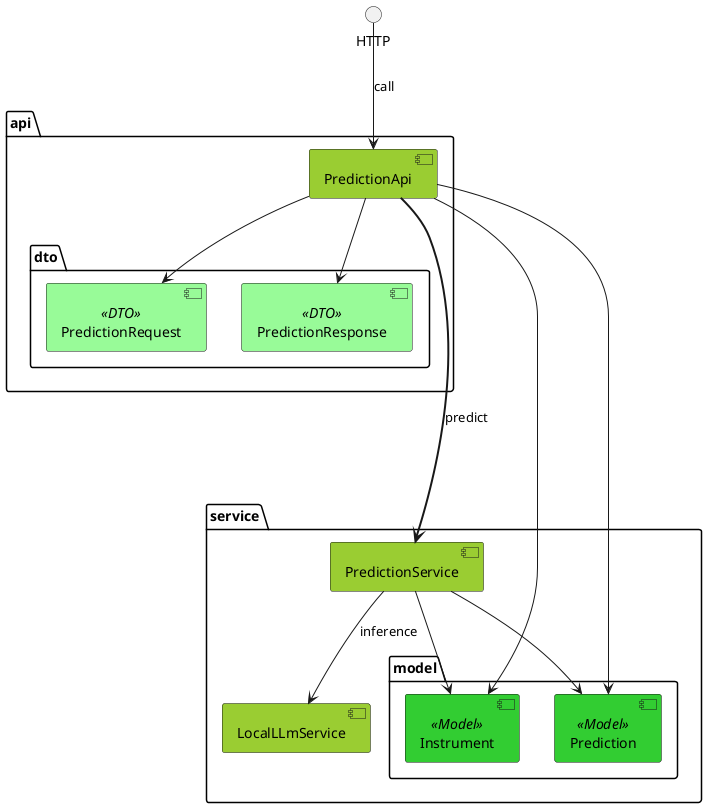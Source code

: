 @startuml
'https://plantuml.com/component-diagram
'!theme vibrant
'!theme reddress-darkorange=
skinparam stereotypeCBackgroundColor YellowGreen
skinparam component {
BackgroundColor YellowGreen
BackgroundColor<<DTO>> PaleGreen
BackgroundColor<<Model>> LimeGreen
}

package "api" {
    package "dto" {
        [PredictionRequest] <<DTO>>
        [PredictionResponse] <<DTO>>
    }
  [PredictionApi]
  [PredictionApi] --> [PredictionRequest]
  [PredictionApi] --> [PredictionResponse]
}

package "service" {
    package "model" {
        [Instrument] <<Model>>
        [Prediction] <<Model>>
    }
  [PredictionService] --> [LocalLLmService] : inference
  [PredictionService] --> [Instrument]
  [PredictionService] --> [Prediction]
}

HTTP --> [PredictionApi] : call
[PredictionApi] ====> [PredictionService] : predict
[PredictionApi] --> [Instrument]
[PredictionApi] --> [Prediction]

@enduml